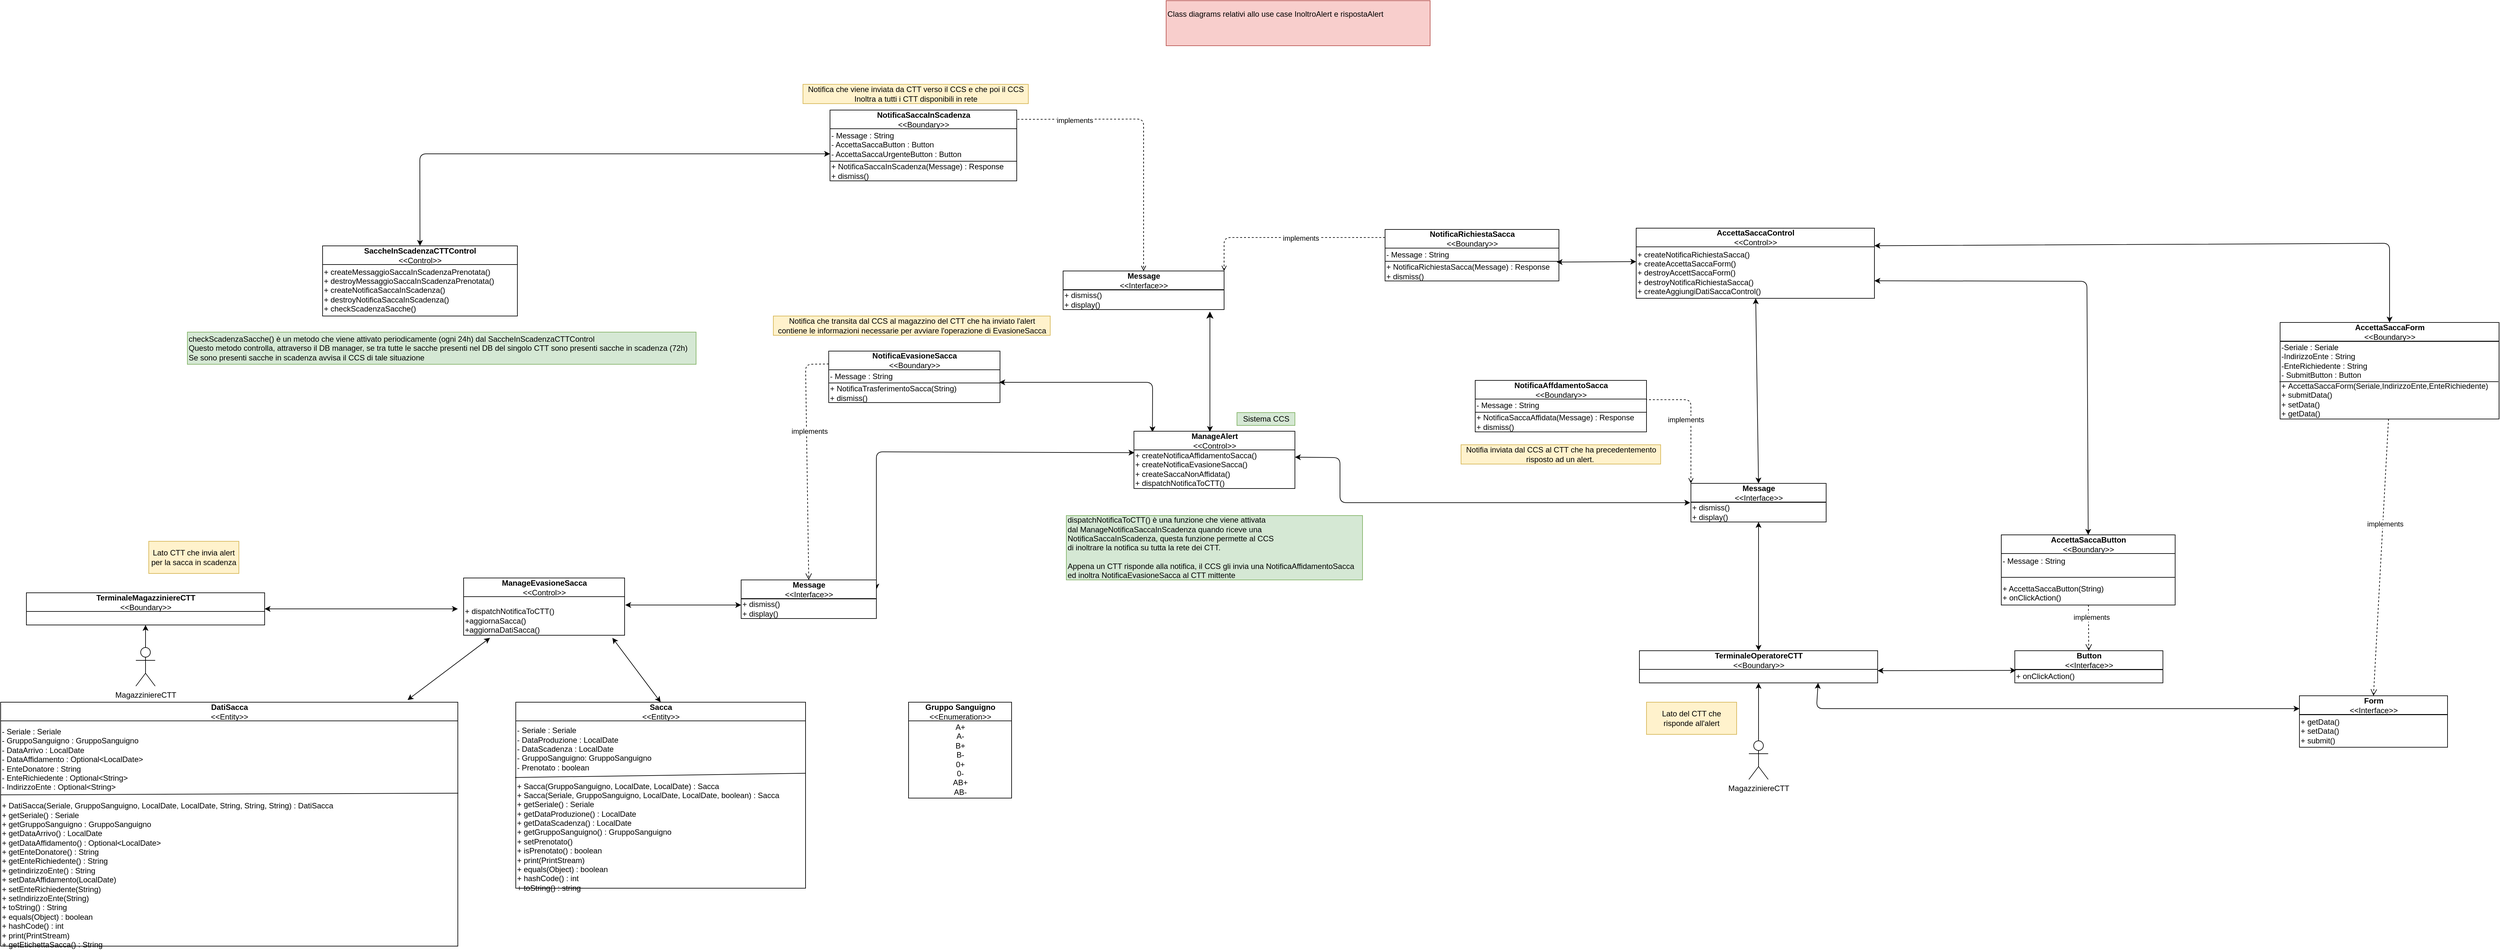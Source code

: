 <mxfile version="14.6.13" type="device"><diagram id="Z-mq8TDD7c14mdIwhJIg" name="Page-1"><mxGraphModel dx="3120" dy="1526" grid="1" gridSize="10" guides="1" tooltips="1" connect="1" arrows="1" fold="1" page="1" pageScale="1" pageWidth="1200" pageHeight="1600" math="0" shadow="0"><root><mxCell id="0"/><mxCell id="1" parent="0"/><mxCell id="ATs4oA8NVu8dtFEVuuUP-22" value="Class diagrams relativi allo use case InoltroAlert e rispostaAlert&lt;br&gt;&lt;br&gt;&amp;nbsp;" style="text;html=1;strokeColor=#b85450;fillColor=#f8cecc;align=left;verticalAlign=middle;whiteSpace=wrap;rounded=0;" parent="1" vertex="1"><mxGeometry x="2490" y="210" width="410" height="70" as="geometry"/></mxCell><mxCell id="ATs4oA8NVu8dtFEVuuUP-27" value="SaccheInScadenzaCTTControl&lt;br&gt;&lt;span style=&quot;font-weight: 400&quot;&gt;&amp;lt;&amp;lt;Control&amp;gt;&amp;gt;&lt;/span&gt;" style="swimlane;fontStyle=1;align=center;verticalAlign=middle;childLayout=stackLayout;horizontal=1;startSize=29;horizontalStack=0;resizeParent=1;resizeParentMax=0;resizeLast=0;collapsible=0;marginBottom=0;html=1;" parent="1" vertex="1"><mxGeometry x="1180" y="591" width="302.5" height="109" as="geometry"/></mxCell><mxCell id="ATs4oA8NVu8dtFEVuuUP-28" value="+ createMessaggioSaccaInScadenzaPrenotata()&lt;br&gt;+ destroyMessaggioSaccaInScadenzaPrenotata()&lt;br&gt;+ createNotificaSaccaInScadenza()&lt;br&gt;+ destroyNotificaSaccaInScadenza()&lt;br&gt;+ checkScadenzaSacche()" style="text;html=1;align=left;verticalAlign=middle;resizable=0;points=[];autosize=1;" parent="ATs4oA8NVu8dtFEVuuUP-27" vertex="1"><mxGeometry y="29" width="302.5" height="80" as="geometry"/></mxCell><mxCell id="ATs4oA8NVu8dtFEVuuUP-32" value="TerminaleOperatoreCTT&lt;br&gt;&lt;span style=&quot;font-weight: 400&quot;&gt;&amp;lt;&amp;lt;Boundary&amp;gt;&amp;gt;&lt;/span&gt;" style="swimlane;fontStyle=1;align=center;verticalAlign=middle;childLayout=stackLayout;horizontal=1;startSize=29;horizontalStack=0;resizeParent=1;resizeParentMax=0;resizeLast=0;collapsible=0;marginBottom=0;html=1;" parent="1" vertex="1"><mxGeometry x="3225" y="1220" width="370" height="50" as="geometry"/></mxCell><mxCell id="ATs4oA8NVu8dtFEVuuUP-33" style="edgeStyle=orthogonalEdgeStyle;rounded=0;orthogonalLoop=1;jettySize=auto;html=1;entryX=0.5;entryY=1;entryDx=0;entryDy=0;" parent="1" source="ATs4oA8NVu8dtFEVuuUP-34" target="ATs4oA8NVu8dtFEVuuUP-32" edge="1"><mxGeometry relative="1" as="geometry"><mxPoint x="3750.0" y="1159" as="sourcePoint"/><mxPoint x="3750" y="1209" as="targetPoint"/></mxGeometry></mxCell><mxCell id="ATs4oA8NVu8dtFEVuuUP-34" value="MagazziniereCTT" style="shape=umlActor;verticalLabelPosition=bottom;verticalAlign=top;html=1;outlineConnect=0;" parent="1" vertex="1"><mxGeometry x="3395" y="1360" width="30" height="60" as="geometry"/></mxCell><mxCell id="ATs4oA8NVu8dtFEVuuUP-35" value="AccettaSaccaControl&lt;br&gt;&lt;span style=&quot;font-weight: 400&quot;&gt;&amp;lt;&amp;lt;Control&amp;gt;&amp;gt;&lt;/span&gt;" style="swimlane;fontStyle=1;align=center;verticalAlign=middle;childLayout=stackLayout;horizontal=1;startSize=29;horizontalStack=0;resizeParent=1;resizeParentMax=0;resizeLast=0;collapsible=0;marginBottom=0;html=1;" parent="1" vertex="1"><mxGeometry x="3220" y="563.5" width="370" height="109" as="geometry"/></mxCell><mxCell id="ATs4oA8NVu8dtFEVuuUP-36" value="+ createNotificaRichiestaSacca()&lt;br&gt;+ createAccettaSaccaForm()&lt;br&gt;+ destroyAccettSaccaForm()&lt;br&gt;+ destroyNotificaRichiestaSacca()&lt;br&gt;+ createAggiungiDatiSaccaControl()" style="text;html=1;align=left;verticalAlign=middle;resizable=0;points=[];autosize=1;" parent="ATs4oA8NVu8dtFEVuuUP-35" vertex="1"><mxGeometry y="29" width="370" height="80" as="geometry"/></mxCell><mxCell id="ATs4oA8NVu8dtFEVuuUP-37" value="Message&lt;br&gt;&lt;span style=&quot;font-weight: 400&quot;&gt;&amp;lt;&amp;lt;Interface&amp;gt;&amp;gt;&lt;/span&gt;" style="swimlane;fontStyle=1;align=center;verticalAlign=middle;childLayout=stackLayout;horizontal=1;startSize=29;horizontalStack=0;resizeParent=1;resizeParentMax=0;resizeLast=0;collapsible=0;marginBottom=0;html=1;" parent="1" vertex="1"><mxGeometry x="2330" y="630" width="250" height="60" as="geometry"/></mxCell><mxCell id="ATs4oA8NVu8dtFEVuuUP-38" value="" style="line;strokeWidth=1;fillColor=none;align=left;verticalAlign=middle;spacingTop=-1;spacingLeft=3;spacingRight=3;rotatable=0;labelPosition=right;points=[];portConstraint=eastwest;" parent="ATs4oA8NVu8dtFEVuuUP-37" vertex="1"><mxGeometry y="29" width="250" height="1" as="geometry"/></mxCell><mxCell id="ATs4oA8NVu8dtFEVuuUP-39" value="+ dismiss()&lt;br&gt;+ display()" style="text;html=1;align=left;verticalAlign=middle;resizable=0;points=[];autosize=1;" parent="ATs4oA8NVu8dtFEVuuUP-37" vertex="1"><mxGeometry y="30" width="250" height="30" as="geometry"/></mxCell><mxCell id="ATs4oA8NVu8dtFEVuuUP-40" value="" style="endArrow=classic;startArrow=classic;html=1;exitX=0.5;exitY=0;exitDx=0;exitDy=0;" parent="1" source="ATs4oA8NVu8dtFEVuuUP-108" target="ATs4oA8NVu8dtFEVuuUP-36" edge="1"><mxGeometry width="50" height="50" relative="1" as="geometry"><mxPoint x="3205" y="510" as="sourcePoint"/><mxPoint x="3275" y="660" as="targetPoint"/><Array as="points"/></mxGeometry></mxCell><mxCell id="ATs4oA8NVu8dtFEVuuUP-41" value="Lato CTT che invia alert&lt;br&gt;per la sacca in scadenza" style="text;html=1;strokeColor=#d6b656;fillColor=#fff2cc;align=center;verticalAlign=middle;whiteSpace=wrap;rounded=0;" parent="1" vertex="1"><mxGeometry x="910" y="1050" width="140" height="50" as="geometry"/></mxCell><mxCell id="ATs4oA8NVu8dtFEVuuUP-42" value="Lato del CTT che risponde all'alert" style="text;html=1;strokeColor=#d6b656;fillColor=#fff2cc;align=center;verticalAlign=middle;whiteSpace=wrap;rounded=0;" parent="1" vertex="1"><mxGeometry x="3236" y="1300" width="140" height="50" as="geometry"/></mxCell><mxCell id="ATs4oA8NVu8dtFEVuuUP-43" value="Notifica che viene inviata da CTT verso il CCS e che poi il CCS&lt;br&gt;Inoltra a tutti i CTT disponibili in rete" style="text;html=1;align=center;verticalAlign=middle;resizable=0;points=[];autosize=1;fillColor=#fff2cc;strokeColor=#d6b656;" parent="1" vertex="1"><mxGeometry x="1926" y="340" width="350" height="30" as="geometry"/></mxCell><mxCell id="ATs4oA8NVu8dtFEVuuUP-46" value="NotificaEvasioneSacca&lt;br&gt;&lt;span style=&quot;font-weight: 400&quot;&gt;&amp;lt;&amp;lt;Boundary&amp;gt;&amp;gt;&lt;/span&gt;" style="swimlane;fontStyle=1;align=center;verticalAlign=middle;childLayout=stackLayout;horizontal=1;startSize=29;horizontalStack=0;resizeParent=1;resizeParentMax=0;resizeLast=0;collapsible=0;marginBottom=0;html=1;" parent="1" vertex="1"><mxGeometry x="1966" y="754.5" width="266" height="80" as="geometry"/></mxCell><mxCell id="ATs4oA8NVu8dtFEVuuUP-47" value="- Message : String" style="text;html=1;align=left;verticalAlign=middle;resizable=0;points=[];autosize=1;" parent="ATs4oA8NVu8dtFEVuuUP-46" vertex="1"><mxGeometry y="29" width="266" height="20" as="geometry"/></mxCell><mxCell id="ATs4oA8NVu8dtFEVuuUP-48" value="" style="line;strokeWidth=1;fillColor=none;align=left;verticalAlign=middle;spacingTop=-1;spacingLeft=3;spacingRight=3;rotatable=0;labelPosition=right;points=[];portConstraint=eastwest;" parent="ATs4oA8NVu8dtFEVuuUP-46" vertex="1"><mxGeometry y="49" width="266" height="1" as="geometry"/></mxCell><mxCell id="ATs4oA8NVu8dtFEVuuUP-49" value="+ NotificaTrasferimentoSacca(String)&lt;br&gt;+ dismiss()" style="text;html=1;align=left;verticalAlign=middle;resizable=0;points=[];autosize=1;" parent="ATs4oA8NVu8dtFEVuuUP-46" vertex="1"><mxGeometry y="50" width="266" height="30" as="geometry"/></mxCell><mxCell id="ATs4oA8NVu8dtFEVuuUP-55" value="implements" style="html=1;verticalAlign=bottom;endArrow=open;dashed=1;endSize=8;exitX=0;exitY=0.25;exitDx=0;exitDy=0;entryX=0.5;entryY=0;entryDx=0;entryDy=0;" parent="1" source="ATs4oA8NVu8dtFEVuuUP-46" target="Kl7ithbaC7ZQk2e4Lo79-5" edge="1"><mxGeometry x="-0.198" y="4" relative="1" as="geometry"><mxPoint x="1652.14" y="770.12" as="sourcePoint"/><mxPoint x="1649.997" y="870" as="targetPoint"/><mxPoint as="offset"/><Array as="points"><mxPoint x="1930" y="775"/></Array></mxGeometry></mxCell><mxCell id="ATs4oA8NVu8dtFEVuuUP-57" value="" style="html=1;verticalAlign=bottom;endArrow=classic;endSize=8;endFill=1;startArrow=classic;startFill=1;strokeWidth=1;exitX=0.472;exitY=0.011;exitDx=0;exitDy=0;entryX=0.912;entryY=1.1;entryDx=0;entryDy=0;entryPerimeter=0;exitPerimeter=0;" parent="1" source="ATs4oA8NVu8dtFEVuuUP-94" target="ATs4oA8NVu8dtFEVuuUP-39" edge="1"><mxGeometry x="-0.198" y="4" relative="1" as="geometry"><mxPoint x="2523.5" y="876" as="sourcePoint"/><mxPoint x="2523.25" y="690.6" as="targetPoint"/><mxPoint as="offset"/><Array as="points"/></mxGeometry></mxCell><mxCell id="ATs4oA8NVu8dtFEVuuUP-58" value="" style="endArrow=classic;startArrow=classic;html=1;exitX=0.996;exitY=-0.05;exitDx=0;exitDy=0;exitPerimeter=0;entryX=0.115;entryY=0.016;entryDx=0;entryDy=0;entryPerimeter=0;" parent="1" source="ATs4oA8NVu8dtFEVuuUP-49" target="ATs4oA8NVu8dtFEVuuUP-94" edge="1"><mxGeometry width="50" height="50" relative="1" as="geometry"><mxPoint x="2235" y="818" as="sourcePoint"/><mxPoint x="2469" y="875" as="targetPoint"/><Array as="points"><mxPoint x="2469" y="803"/></Array></mxGeometry></mxCell><mxCell id="ATs4oA8NVu8dtFEVuuUP-59" value="Notifica che transita dal CCS al magazzino del CTT che ha inviato l'alert&lt;br&gt;contiene le informazioni necessarie per avviare l'operazione di EvasioneSacca" style="text;html=1;align=center;verticalAlign=middle;resizable=0;points=[];autosize=1;fillColor=#fff2cc;strokeColor=#d6b656;" parent="1" vertex="1"><mxGeometry x="1880" y="700" width="430" height="30" as="geometry"/></mxCell><mxCell id="ATs4oA8NVu8dtFEVuuUP-60" value="" style="endArrow=classic;startArrow=classic;html=1;exitX=1;exitY=0.25;exitDx=0;exitDy=0;entryX=0.003;entryY=0.072;entryDx=0;entryDy=0;entryPerimeter=0;" parent="1" source="Kl7ithbaC7ZQk2e4Lo79-5" target="ATs4oA8NVu8dtFEVuuUP-95" edge="1"><mxGeometry width="50" height="50" relative="1" as="geometry"><mxPoint x="2200" y="850" as="sourcePoint"/><mxPoint x="2327.0" y="911" as="targetPoint"/><Array as="points"><mxPoint x="2040" y="911"/></Array></mxGeometry></mxCell><mxCell id="ATs4oA8NVu8dtFEVuuUP-61" value="" style="endArrow=classic;startArrow=classic;html=1;exitX=0.5;exitY=0;exitDx=0;exitDy=0;" parent="1" source="ATs4oA8NVu8dtFEVuuUP-32" edge="1"><mxGeometry width="50" height="50" relative="1" as="geometry"><mxPoint x="3525" y="831" as="sourcePoint"/><mxPoint x="3410" y="1020" as="targetPoint"/></mxGeometry></mxCell><mxCell id="ATs4oA8NVu8dtFEVuuUP-77" value="checkScadenzaSacche() è un metodo che viene attivato periodicamente (ogni 24h) dal SaccheInScadenzaCTTControl&lt;br&gt;&lt;div&gt;&lt;span&gt;Questo metodo controlla, attraverso il DB manager, se tra tutte le sacche presenti nel DB del singolo CTT sono presenti sacche in scadenza (72h)&lt;/span&gt;&lt;/div&gt;Se sono presenti sacche in scadenza avvisa il CCS di tale situazione&amp;nbsp;" style="text;html=1;align=left;verticalAlign=middle;resizable=0;points=[];autosize=1;fillColor=#d5e8d4;strokeColor=#82b366;" parent="1" vertex="1"><mxGeometry x="970" y="725" width="790" height="50" as="geometry"/></mxCell><mxCell id="ATs4oA8NVu8dtFEVuuUP-78" value="Sistema CCS" style="text;html=1;align=center;verticalAlign=middle;resizable=0;points=[];autosize=1;fillColor=#d5e8d4;strokeColor=#82b366;" parent="1" vertex="1"><mxGeometry x="2600" y="850" width="90" height="20" as="geometry"/></mxCell><mxCell id="ATs4oA8NVu8dtFEVuuUP-90" value="NotificaSaccaInScadenza&lt;br&gt;&lt;span style=&quot;font-weight: 400&quot;&gt;&amp;lt;&amp;lt;Boundary&amp;gt;&amp;gt;&lt;/span&gt;" style="swimlane;fontStyle=1;align=center;verticalAlign=middle;childLayout=stackLayout;horizontal=1;startSize=29;horizontalStack=0;resizeParent=1;resizeParentMax=0;resizeLast=0;collapsible=0;marginBottom=0;html=1;" parent="1" vertex="1"><mxGeometry x="1968" y="380" width="290" height="110" as="geometry"/></mxCell><mxCell id="ATs4oA8NVu8dtFEVuuUP-91" value="- Message : String&lt;br&gt;- AccettaSaccaButton : Button&lt;br&gt;- AccettaSaccaUrgenteButton : Button" style="text;html=1;align=left;verticalAlign=middle;resizable=0;points=[];autosize=1;" parent="ATs4oA8NVu8dtFEVuuUP-90" vertex="1"><mxGeometry y="29" width="290" height="50" as="geometry"/></mxCell><mxCell id="ATs4oA8NVu8dtFEVuuUP-92" value="" style="line;strokeWidth=1;fillColor=none;align=left;verticalAlign=middle;spacingTop=-1;spacingLeft=3;spacingRight=3;rotatable=0;labelPosition=right;points=[];portConstraint=eastwest;" parent="ATs4oA8NVu8dtFEVuuUP-90" vertex="1"><mxGeometry y="79" width="290" height="1" as="geometry"/></mxCell><mxCell id="ATs4oA8NVu8dtFEVuuUP-93" value="+ NotificaSaccaInScadenza(Message) : Response&amp;nbsp;&lt;br&gt;+ dismiss()" style="text;html=1;align=left;verticalAlign=middle;resizable=0;points=[];autosize=1;" parent="ATs4oA8NVu8dtFEVuuUP-90" vertex="1"><mxGeometry y="80" width="290" height="30" as="geometry"/></mxCell><mxCell id="ATs4oA8NVu8dtFEVuuUP-94" value="ManageAlert&lt;br&gt;&lt;span style=&quot;font-weight: 400&quot;&gt;&amp;lt;&amp;lt;Control&amp;gt;&amp;gt;&lt;/span&gt;" style="swimlane;fontStyle=1;align=center;verticalAlign=middle;childLayout=stackLayout;horizontal=1;startSize=29;horizontalStack=0;resizeParent=1;resizeParentMax=0;resizeLast=0;collapsible=0;marginBottom=0;html=1;" parent="1" vertex="1"><mxGeometry x="2440" y="879" width="250" height="89" as="geometry"/></mxCell><mxCell id="ATs4oA8NVu8dtFEVuuUP-95" value="+ createNotificaAffidamentoSacca()&lt;br&gt;+ createNotificaEvasioneSacca()&lt;br&gt;+ createSaccaNonAffidata()&lt;br&gt;+ dispatchNotificaToCTT()" style="text;html=1;align=left;verticalAlign=middle;resizable=0;points=[];autosize=1;" parent="ATs4oA8NVu8dtFEVuuUP-94" vertex="1"><mxGeometry y="29" width="250" height="60" as="geometry"/></mxCell><mxCell id="ATs4oA8NVu8dtFEVuuUP-97" value="" style="endArrow=open;startArrow=none;html=1;entryX=0.5;entryY=0;entryDx=0;entryDy=0;dashed=1;endFill=0;startFill=0;exitX=1.004;exitY=0.131;exitDx=0;exitDy=0;exitPerimeter=0;" parent="1" source="ATs4oA8NVu8dtFEVuuUP-90" target="ATs4oA8NVu8dtFEVuuUP-37" edge="1"><mxGeometry width="50" height="50" relative="1" as="geometry"><mxPoint x="2240" y="391" as="sourcePoint"/><mxPoint x="2470.0" y="390" as="targetPoint"/><Array as="points"><mxPoint x="2455" y="394"/></Array></mxGeometry></mxCell><mxCell id="ATs4oA8NVu8dtFEVuuUP-98" value="implements" style="edgeLabel;html=1;align=center;verticalAlign=middle;resizable=0;points=[];" parent="ATs4oA8NVu8dtFEVuuUP-97" vertex="1" connectable="0"><mxGeometry x="-0.077" y="-2" relative="1" as="geometry"><mxPoint x="-105.1" y="-1.98" as="offset"/></mxGeometry></mxCell><mxCell id="ATs4oA8NVu8dtFEVuuUP-99" value="" style="endArrow=classic;html=1;startArrow=classic;startFill=1;entryX=0;entryY=0.25;entryDx=0;entryDy=0;exitX=0.5;exitY=0;exitDx=0;exitDy=0;" parent="1" source="ATs4oA8NVu8dtFEVuuUP-27" edge="1"><mxGeometry width="50" height="50" relative="1" as="geometry"><mxPoint x="1474" y="449" as="sourcePoint"/><mxPoint x="1968" y="448" as="targetPoint"/><Array as="points"><mxPoint x="1331" y="448"/></Array></mxGeometry></mxCell><mxCell id="ATs4oA8NVu8dtFEVuuUP-108" value="Message&lt;br&gt;&lt;span style=&quot;font-weight: 400&quot;&gt;&amp;lt;&amp;lt;Interface&amp;gt;&amp;gt;&lt;/span&gt;" style="swimlane;fontStyle=1;align=center;verticalAlign=middle;childLayout=stackLayout;horizontal=1;startSize=29;horizontalStack=0;resizeParent=1;resizeParentMax=0;resizeLast=0;collapsible=0;marginBottom=0;html=1;" parent="1" vertex="1"><mxGeometry x="3305" y="960" width="210" height="60" as="geometry"/></mxCell><mxCell id="ATs4oA8NVu8dtFEVuuUP-109" value="" style="line;strokeWidth=1;fillColor=none;align=left;verticalAlign=middle;spacingTop=-1;spacingLeft=3;spacingRight=3;rotatable=0;labelPosition=right;points=[];portConstraint=eastwest;" parent="ATs4oA8NVu8dtFEVuuUP-108" vertex="1"><mxGeometry y="29" width="210" height="1" as="geometry"/></mxCell><mxCell id="ATs4oA8NVu8dtFEVuuUP-110" value="+ dismiss()&lt;br&gt;+ display()" style="text;html=1;align=left;verticalAlign=middle;resizable=0;points=[];autosize=1;" parent="ATs4oA8NVu8dtFEVuuUP-108" vertex="1"><mxGeometry y="30" width="210" height="30" as="geometry"/></mxCell><mxCell id="ATs4oA8NVu8dtFEVuuUP-116" value="dispatchNotificaToCTT() è una funzione che viene attivata &lt;br&gt;dal ManageNotificaSaccaInScadenza quando riceve una &lt;br&gt;NotificaSaccaInScadenza,&amp;nbsp;questa funzione permette al CCS &lt;br&gt;di inoltrare la notifica su tutta la rete dei CTT.&lt;br&gt;&lt;br&gt;Appena un CTT risponde alla notifica, il CCS gli invia una NotificaAffidamentoSacca&lt;br&gt;ed inoltra NotificaEvasioneSacca al CTT mittente" style="text;html=1;align=left;verticalAlign=middle;resizable=0;points=[];autosize=1;fillColor=#d5e8d4;strokeColor=#82b366;" parent="1" vertex="1"><mxGeometry x="2335" y="1010" width="460" height="100" as="geometry"/></mxCell><mxCell id="ATs4oA8NVu8dtFEVuuUP-117" value="Button&lt;br&gt;&lt;span style=&quot;font-weight: 400&quot;&gt;&amp;lt;&amp;lt;Interface&amp;gt;&amp;gt;&lt;/span&gt;" style="swimlane;fontStyle=1;align=center;verticalAlign=middle;childLayout=stackLayout;horizontal=1;startSize=29;horizontalStack=0;resizeParent=1;resizeParentMax=0;resizeLast=0;collapsible=0;marginBottom=0;html=1;" parent="1" vertex="1"><mxGeometry x="3808" y="1220" width="230" height="50" as="geometry"/></mxCell><mxCell id="ATs4oA8NVu8dtFEVuuUP-118" value="" style="line;strokeWidth=1;fillColor=none;align=left;verticalAlign=middle;spacingTop=-1;spacingLeft=3;spacingRight=3;rotatable=0;labelPosition=right;points=[];portConstraint=eastwest;" parent="ATs4oA8NVu8dtFEVuuUP-117" vertex="1"><mxGeometry y="29" width="230" height="1" as="geometry"/></mxCell><mxCell id="ATs4oA8NVu8dtFEVuuUP-119" value="+ onClickAction()" style="text;html=1;align=left;verticalAlign=middle;resizable=0;points=[];autosize=1;" parent="ATs4oA8NVu8dtFEVuuUP-117" vertex="1"><mxGeometry y="30" width="230" height="20" as="geometry"/></mxCell><mxCell id="ATs4oA8NVu8dtFEVuuUP-120" value="AccettaSaccaButton&lt;br&gt;&lt;span style=&quot;font-weight: 400&quot;&gt;&amp;lt;&amp;lt;Boundary&amp;gt;&amp;gt;&lt;/span&gt;" style="swimlane;fontStyle=1;align=center;verticalAlign=middle;childLayout=stackLayout;horizontal=1;startSize=29;horizontalStack=0;resizeParent=1;resizeParentMax=0;resizeLast=0;collapsible=0;marginBottom=0;html=1;" parent="1" vertex="1"><mxGeometry x="3787" y="1040" width="270" height="109" as="geometry"/></mxCell><mxCell id="ATs4oA8NVu8dtFEVuuUP-121" value="" style="endArrow=none;html=1;" parent="ATs4oA8NVu8dtFEVuuUP-120" edge="1"><mxGeometry width="50" height="50" relative="1" as="geometry"><mxPoint y="66" as="sourcePoint"/><mxPoint x="270" y="66" as="targetPoint"/></mxGeometry></mxCell><mxCell id="ATs4oA8NVu8dtFEVuuUP-122" value="- Message : String&lt;br&gt;&lt;br&gt;&lt;br&gt;+ AccettaSaccaButton(String)&lt;br&gt;+ onClickAction()" style="text;html=1;align=left;verticalAlign=middle;resizable=0;points=[];autosize=1;" parent="ATs4oA8NVu8dtFEVuuUP-120" vertex="1"><mxGeometry y="29" width="270" height="80" as="geometry"/></mxCell><mxCell id="ATs4oA8NVu8dtFEVuuUP-124" value="implements" style="html=1;verticalAlign=bottom;endArrow=open;dashed=1;endSize=8;" parent="1" source="ATs4oA8NVu8dtFEVuuUP-122" target="ATs4oA8NVu8dtFEVuuUP-117" edge="1"><mxGeometry x="-0.198" y="4" relative="1" as="geometry"><mxPoint x="3934" y="1209" as="sourcePoint"/><mxPoint x="5074.45" y="989.61" as="targetPoint"/><mxPoint as="offset"/></mxGeometry></mxCell><mxCell id="ATs4oA8NVu8dtFEVuuUP-129" value="" style="endArrow=classic;startArrow=classic;html=1;entryX=0.008;entryY=0.029;entryDx=0;entryDy=0;entryPerimeter=0;" parent="1" target="ATs4oA8NVu8dtFEVuuUP-119" edge="1"><mxGeometry width="50" height="50" relative="1" as="geometry"><mxPoint x="3595" y="1251" as="sourcePoint"/><mxPoint x="3420" y="649" as="targetPoint"/><Array as="points"/></mxGeometry></mxCell><mxCell id="ATs4oA8NVu8dtFEVuuUP-134" value="" style="endArrow=classic;startArrow=classic;html=1;exitX=0.5;exitY=0;exitDx=0;exitDy=0;entryX=1;entryY=0.75;entryDx=0;entryDy=0;" parent="1" source="ATs4oA8NVu8dtFEVuuUP-120" target="ATs4oA8NVu8dtFEVuuUP-35" edge="1"><mxGeometry width="50" height="50" relative="1" as="geometry"><mxPoint x="3780" y="1031" as="sourcePoint"/><mxPoint x="3780" y="710" as="targetPoint"/><Array as="points"><mxPoint x="3920" y="646"/></Array></mxGeometry></mxCell><mxCell id="ATs4oA8NVu8dtFEVuuUP-137" value="NotificaRichiestaSacca&lt;br&gt;&lt;span style=&quot;font-weight: 400&quot;&gt;&amp;lt;&amp;lt;Boundary&amp;gt;&amp;gt;&lt;/span&gt;" style="swimlane;fontStyle=1;align=center;verticalAlign=middle;childLayout=stackLayout;horizontal=1;startSize=29;horizontalStack=0;resizeParent=1;resizeParentMax=0;resizeLast=0;collapsible=0;marginBottom=0;html=1;" parent="1" vertex="1"><mxGeometry x="2830" y="565.5" width="270" height="80" as="geometry"/></mxCell><mxCell id="ATs4oA8NVu8dtFEVuuUP-138" value="- Message : String" style="text;html=1;align=left;verticalAlign=middle;resizable=0;points=[];autosize=1;" parent="ATs4oA8NVu8dtFEVuuUP-137" vertex="1"><mxGeometry y="29" width="270" height="20" as="geometry"/></mxCell><mxCell id="ATs4oA8NVu8dtFEVuuUP-139" value="" style="line;strokeWidth=1;fillColor=none;align=left;verticalAlign=middle;spacingTop=-1;spacingLeft=3;spacingRight=3;rotatable=0;labelPosition=right;points=[];portConstraint=eastwest;" parent="ATs4oA8NVu8dtFEVuuUP-137" vertex="1"><mxGeometry y="49" width="270" height="1" as="geometry"/></mxCell><mxCell id="ATs4oA8NVu8dtFEVuuUP-140" value="+ NotificaRichiestaSacca(Message) : Response&lt;br&gt;+ dismiss()" style="text;html=1;align=left;verticalAlign=middle;resizable=0;points=[];autosize=1;" parent="ATs4oA8NVu8dtFEVuuUP-137" vertex="1"><mxGeometry y="50" width="270" height="30" as="geometry"/></mxCell><mxCell id="ATs4oA8NVu8dtFEVuuUP-145" value="NotificaAffdamentoSacca&lt;br&gt;&lt;span style=&quot;font-weight: 400&quot;&gt;&amp;lt;&amp;lt;Boundary&amp;gt;&amp;gt;&lt;/span&gt;" style="swimlane;fontStyle=1;align=center;verticalAlign=middle;childLayout=stackLayout;horizontal=1;startSize=29;horizontalStack=0;resizeParent=1;resizeParentMax=0;resizeLast=0;collapsible=0;marginBottom=0;html=1;" parent="1" vertex="1"><mxGeometry x="2970" y="800" width="266" height="80" as="geometry"/></mxCell><mxCell id="ATs4oA8NVu8dtFEVuuUP-146" value="- Message : String" style="text;html=1;align=left;verticalAlign=middle;resizable=0;points=[];autosize=1;" parent="ATs4oA8NVu8dtFEVuuUP-145" vertex="1"><mxGeometry y="29" width="266" height="20" as="geometry"/></mxCell><mxCell id="ATs4oA8NVu8dtFEVuuUP-147" value="" style="line;strokeWidth=1;fillColor=none;align=left;verticalAlign=middle;spacingTop=-1;spacingLeft=3;spacingRight=3;rotatable=0;labelPosition=right;points=[];portConstraint=eastwest;" parent="ATs4oA8NVu8dtFEVuuUP-145" vertex="1"><mxGeometry y="49" width="266" height="1" as="geometry"/></mxCell><mxCell id="ATs4oA8NVu8dtFEVuuUP-148" value="+ NotificaSaccaAffidata(Message) : Response&lt;br&gt;+ dismiss()" style="text;html=1;align=left;verticalAlign=middle;resizable=0;points=[];autosize=1;" parent="ATs4oA8NVu8dtFEVuuUP-145" vertex="1"><mxGeometry y="50" width="266" height="30" as="geometry"/></mxCell><mxCell id="ATs4oA8NVu8dtFEVuuUP-149" value="Notifia inviata dal CCS al CTT che ha precedentemento&lt;br&gt;risposto ad un alert.&amp;nbsp;" style="text;html=1;align=center;verticalAlign=middle;resizable=0;points=[];autosize=1;fillColor=#fff2cc;strokeColor=#d6b656;" parent="1" vertex="1"><mxGeometry x="2948" y="900" width="310" height="30" as="geometry"/></mxCell><mxCell id="ATs4oA8NVu8dtFEVuuUP-155" value="" style="endArrow=classic;startArrow=classic;html=1;entryX=1;entryY=0.188;entryDx=0;entryDy=0;entryPerimeter=0;" parent="1" target="ATs4oA8NVu8dtFEVuuUP-95" edge="1"><mxGeometry width="50" height="50" relative="1" as="geometry"><mxPoint x="3304" y="990" as="sourcePoint"/><mxPoint x="2631" y="967" as="targetPoint"/><Array as="points"><mxPoint x="2760" y="990"/><mxPoint x="2760" y="920"/></Array></mxGeometry></mxCell><mxCell id="ATs4oA8NVu8dtFEVuuUP-160" value="" style="endArrow=none;startArrow=open;html=1;entryX=1;entryY=0;entryDx=0;entryDy=0;dashed=1;endFill=0;startFill=0;exitX=0;exitY=0;exitDx=0;exitDy=0;entryPerimeter=0;" parent="1" source="ATs4oA8NVu8dtFEVuuUP-108" edge="1"><mxGeometry width="50" height="50" relative="1" as="geometry"><mxPoint x="3357.5" y="1051" as="sourcePoint"/><mxPoint x="3236" y="830" as="targetPoint"/><Array as="points"><mxPoint x="3305" y="830"/></Array></mxGeometry></mxCell><mxCell id="ATs4oA8NVu8dtFEVuuUP-161" value="implements" style="edgeLabel;html=1;align=center;verticalAlign=middle;resizable=0;points=[];" parent="ATs4oA8NVu8dtFEVuuUP-160" vertex="1" connectable="0"><mxGeometry x="-0.077" y="-2" relative="1" as="geometry"><mxPoint x="-9.86" y="-7.5" as="offset"/></mxGeometry></mxCell><mxCell id="ATs4oA8NVu8dtFEVuuUP-165" value="" style="endArrow=classic;startArrow=classic;html=1;entryX=0;entryY=0.25;entryDx=0;entryDy=0;exitX=0.987;exitY=0.022;exitDx=0;exitDy=0;exitPerimeter=0;" parent="1" source="ATs4oA8NVu8dtFEVuuUP-140" edge="1"><mxGeometry width="50" height="50" relative="1" as="geometry"><mxPoint x="3099" y="615.75" as="sourcePoint"/><mxPoint x="3220" y="615.5" as="targetPoint"/></mxGeometry></mxCell><mxCell id="ATs4oA8NVu8dtFEVuuUP-168" value="" style="endArrow=open;startArrow=none;html=1;entryX=1;entryY=0;entryDx=0;entryDy=0;dashed=1;endFill=0;startFill=0;exitX=0;exitY=0.25;exitDx=0;exitDy=0;" parent="1" target="ATs4oA8NVu8dtFEVuuUP-37" edge="1"><mxGeometry width="50" height="50" relative="1" as="geometry"><mxPoint x="2830" y="578" as="sourcePoint"/><mxPoint x="2517.5" y="739" as="targetPoint"/><Array as="points"><mxPoint x="2580" y="578"/></Array></mxGeometry></mxCell><mxCell id="ATs4oA8NVu8dtFEVuuUP-169" value="implements" style="edgeLabel;html=1;align=center;verticalAlign=middle;resizable=0;points=[];" parent="ATs4oA8NVu8dtFEVuuUP-168" vertex="1" connectable="0"><mxGeometry x="-0.077" y="-2" relative="1" as="geometry"><mxPoint x="8.33" y="3.0" as="offset"/></mxGeometry></mxCell><mxCell id="ATs4oA8NVu8dtFEVuuUP-178" value="AccettaSaccaForm&lt;br&gt;&lt;span style=&quot;font-weight: 400&quot;&gt;&amp;lt;&amp;lt;Boundary&amp;gt;&amp;gt;&lt;/span&gt;" style="swimlane;fontStyle=1;align=center;verticalAlign=middle;childLayout=stackLayout;horizontal=1;startSize=29;horizontalStack=0;resizeParent=1;resizeParentMax=0;resizeLast=0;collapsible=0;marginBottom=0;html=1;" parent="1" vertex="1"><mxGeometry x="4220" y="710" width="340" height="150" as="geometry"/></mxCell><mxCell id="ATs4oA8NVu8dtFEVuuUP-180" value="" style="line;strokeWidth=1;fillColor=none;align=left;verticalAlign=middle;spacingTop=-1;spacingLeft=3;spacingRight=3;rotatable=0;labelPosition=right;points=[];portConstraint=eastwest;" parent="ATs4oA8NVu8dtFEVuuUP-178" vertex="1"><mxGeometry y="29" width="340" height="1" as="geometry"/></mxCell><mxCell id="ATs4oA8NVu8dtFEVuuUP-179" value="-Seriale : Seriale&lt;br&gt;-IndirizzoEnte : String&lt;br&gt;-EnteRichiedente : String&lt;br&gt;&lt;div&gt;- SubmitButton : Button&lt;/div&gt;" style="text;html=1;align=left;verticalAlign=middle;resizable=0;points=[];autosize=1;" parent="ATs4oA8NVu8dtFEVuuUP-178" vertex="1"><mxGeometry y="30" width="340" height="60" as="geometry"/></mxCell><mxCell id="ATs4oA8NVu8dtFEVuuUP-181" value="&lt;div&gt;+&amp;nbsp;&lt;span style=&quot;text-align: center&quot;&gt;AccettaSaccaForm(Seriale,IndirizzoEnte,EnteRichiedente&lt;/span&gt;&lt;span&gt;)&lt;/span&gt;&lt;/div&gt;&lt;div&gt;&lt;span&gt;+ submitData()&lt;/span&gt;&lt;/div&gt;&lt;div&gt;&lt;span&gt;+ setData()&lt;/span&gt;&lt;/div&gt;&lt;div&gt;&lt;span&gt;+ getData()&lt;/span&gt;&lt;/div&gt;" style="text;html=1;align=left;verticalAlign=middle;resizable=0;points=[];autosize=1;" parent="ATs4oA8NVu8dtFEVuuUP-178" vertex="1"><mxGeometry y="90" width="340" height="60" as="geometry"/></mxCell><mxCell id="a2Ncik_zSFiqc6Dwgj-Y-8" value="" style="endArrow=none;html=1;entryX=0.991;entryY=0.033;entryDx=0;entryDy=0;entryPerimeter=0;" parent="ATs4oA8NVu8dtFEVuuUP-178" edge="1"><mxGeometry width="50" height="50" relative="1" as="geometry"><mxPoint x="-1" y="92" as="sourcePoint"/><mxPoint x="338.94" y="91.98" as="targetPoint"/></mxGeometry></mxCell><mxCell id="ATs4oA8NVu8dtFEVuuUP-182" value="" style="endArrow=classic;html=1;startArrow=classic;startFill=1;entryX=0.5;entryY=0;entryDx=0;entryDy=0;exitX=1;exitY=0.25;exitDx=0;exitDy=0;" parent="1" source="ATs4oA8NVu8dtFEVuuUP-35" target="ATs4oA8NVu8dtFEVuuUP-178" edge="1"><mxGeometry width="50" height="50" relative="1" as="geometry"><mxPoint x="3972.5" y="340.0" as="sourcePoint"/><mxPoint x="4342.5" y="441.0" as="targetPoint"/><Array as="points"><mxPoint x="4390" y="587"/></Array></mxGeometry></mxCell><mxCell id="ATs4oA8NVu8dtFEVuuUP-187" value="Form&lt;br&gt;&lt;span style=&quot;font-weight: 400&quot;&gt;&amp;lt;&amp;lt;Interface&amp;gt;&amp;gt;&lt;/span&gt;" style="swimlane;fontStyle=1;align=center;verticalAlign=middle;childLayout=stackLayout;horizontal=1;startSize=29;horizontalStack=0;resizeParent=1;resizeParentMax=0;resizeLast=0;collapsible=0;marginBottom=0;html=1;" parent="1" vertex="1"><mxGeometry x="4250" y="1290" width="230" height="80" as="geometry"/></mxCell><mxCell id="ATs4oA8NVu8dtFEVuuUP-188" value="" style="line;strokeWidth=1;fillColor=none;align=left;verticalAlign=middle;spacingTop=-1;spacingLeft=3;spacingRight=3;rotatable=0;labelPosition=right;points=[];portConstraint=eastwest;" parent="ATs4oA8NVu8dtFEVuuUP-187" vertex="1"><mxGeometry y="29" width="230" height="1" as="geometry"/></mxCell><mxCell id="ATs4oA8NVu8dtFEVuuUP-189" value="+ getData()&lt;br&gt;+ setData()&lt;br&gt;+ submit()" style="text;html=1;align=left;verticalAlign=middle;resizable=0;points=[];autosize=1;" parent="ATs4oA8NVu8dtFEVuuUP-187" vertex="1"><mxGeometry y="30" width="230" height="50" as="geometry"/></mxCell><mxCell id="ATs4oA8NVu8dtFEVuuUP-190" value="" style="endArrow=classic;startArrow=classic;html=1;entryX=0;entryY=0.25;entryDx=0;entryDy=0;exitX=0.75;exitY=1;exitDx=0;exitDy=0;" parent="1" source="ATs4oA8NVu8dtFEVuuUP-32" target="ATs4oA8NVu8dtFEVuuUP-187" edge="1"><mxGeometry width="50" height="50" relative="1" as="geometry"><mxPoint x="3957.08" y="1319.92" as="sourcePoint"/><mxPoint x="4173.92" y="1319.5" as="targetPoint"/><Array as="points"><mxPoint x="3500" y="1310"/></Array></mxGeometry></mxCell><mxCell id="ATs4oA8NVu8dtFEVuuUP-191" value="implements" style="html=1;verticalAlign=bottom;endArrow=open;dashed=1;endSize=8;entryX=0.5;entryY=0;entryDx=0;entryDy=0;" parent="1" source="ATs4oA8NVu8dtFEVuuUP-181" target="ATs4oA8NVu8dtFEVuuUP-187" edge="1"><mxGeometry x="-0.198" y="4" relative="1" as="geometry"><mxPoint x="4045.59" y="1159" as="sourcePoint"/><mxPoint x="3992.5" y="1230.0" as="targetPoint"/><mxPoint as="offset"/></mxGeometry></mxCell><mxCell id="Kl7ithbaC7ZQk2e4Lo79-1" value="TerminaleMagazziniereCTT&lt;br&gt;&lt;span style=&quot;font-weight: 400&quot;&gt;&amp;lt;&amp;lt;Boundary&amp;gt;&amp;gt;&lt;/span&gt;" style="swimlane;fontStyle=1;align=center;verticalAlign=middle;childLayout=stackLayout;horizontal=1;startSize=29;horizontalStack=0;resizeParent=1;resizeParentMax=0;resizeLast=0;collapsible=0;marginBottom=0;html=1;" parent="1" vertex="1"><mxGeometry x="720" y="1130" width="370" height="50" as="geometry"/></mxCell><mxCell id="Kl7ithbaC7ZQk2e4Lo79-2" style="edgeStyle=orthogonalEdgeStyle;rounded=0;orthogonalLoop=1;jettySize=auto;html=1;entryX=0.5;entryY=1;entryDx=0;entryDy=0;" parent="1" source="Kl7ithbaC7ZQk2e4Lo79-3" target="Kl7ithbaC7ZQk2e4Lo79-1" edge="1"><mxGeometry relative="1" as="geometry"><mxPoint x="1485.0" y="1025" as="sourcePoint"/><mxPoint x="1485" y="1075" as="targetPoint"/></mxGeometry></mxCell><mxCell id="Kl7ithbaC7ZQk2e4Lo79-3" value="MagazziniereCTT" style="shape=umlActor;verticalLabelPosition=bottom;verticalAlign=top;html=1;outlineConnect=0;" parent="1" vertex="1"><mxGeometry x="890" y="1215" width="30" height="60" as="geometry"/></mxCell><mxCell id="Kl7ithbaC7ZQk2e4Lo79-5" value="Message&lt;br&gt;&lt;span style=&quot;font-weight: 400&quot;&gt;&amp;lt;&amp;lt;Interface&amp;gt;&amp;gt;&lt;/span&gt;" style="swimlane;fontStyle=1;align=center;verticalAlign=middle;childLayout=stackLayout;horizontal=1;startSize=29;horizontalStack=0;resizeParent=1;resizeParentMax=0;resizeLast=0;collapsible=0;marginBottom=0;html=1;" parent="1" vertex="1"><mxGeometry x="1830" y="1110" width="210" height="60" as="geometry"/></mxCell><mxCell id="Kl7ithbaC7ZQk2e4Lo79-6" value="" style="line;strokeWidth=1;fillColor=none;align=left;verticalAlign=middle;spacingTop=-1;spacingLeft=3;spacingRight=3;rotatable=0;labelPosition=right;points=[];portConstraint=eastwest;" parent="Kl7ithbaC7ZQk2e4Lo79-5" vertex="1"><mxGeometry y="29" width="210" height="1" as="geometry"/></mxCell><mxCell id="Kl7ithbaC7ZQk2e4Lo79-7" value="+ dismiss()&lt;br&gt;+ display()" style="text;html=1;align=left;verticalAlign=middle;resizable=0;points=[];autosize=1;" parent="Kl7ithbaC7ZQk2e4Lo79-5" vertex="1"><mxGeometry y="30" width="210" height="30" as="geometry"/></mxCell><mxCell id="Kl7ithbaC7ZQk2e4Lo79-8" value="" style="endArrow=classic;startArrow=classic;html=1;exitX=1;exitY=0.5;exitDx=0;exitDy=0;" parent="1" source="Kl7ithbaC7ZQk2e4Lo79-1" edge="1"><mxGeometry width="50" height="50" relative="1" as="geometry"><mxPoint x="1540.59" y="1143.2" as="sourcePoint"/><mxPoint x="1390" y="1155" as="targetPoint"/><Array as="points"/></mxGeometry></mxCell><mxCell id="a2Ncik_zSFiqc6Dwgj-Y-9" value="ManageEvasioneSacca&lt;br&gt;&lt;span style=&quot;font-weight: 400&quot;&gt;&amp;lt;&amp;lt;Control&amp;gt;&amp;gt;&lt;/span&gt;" style="swimlane;fontStyle=1;align=center;verticalAlign=middle;childLayout=stackLayout;horizontal=1;startSize=29;horizontalStack=0;resizeParent=1;resizeParentMax=0;resizeLast=0;collapsible=0;marginBottom=0;html=1;" parent="1" vertex="1"><mxGeometry x="1399" y="1107" width="250" height="89" as="geometry"/></mxCell><mxCell id="a2Ncik_zSFiqc6Dwgj-Y-10" value="&lt;br&gt;+ dispatchNotificaToCTT()&lt;br&gt;+aggiornaSacca()&lt;br&gt;+aggiornaDatiSacca()" style="text;html=1;align=left;verticalAlign=middle;resizable=0;points=[];autosize=1;" parent="a2Ncik_zSFiqc6Dwgj-Y-9" vertex="1"><mxGeometry y="29" width="250" height="60" as="geometry"/></mxCell><mxCell id="a2Ncik_zSFiqc6Dwgj-Y-11" value="" style="endArrow=classic;startArrow=classic;html=1;" parent="1" edge="1"><mxGeometry width="50" height="50" relative="1" as="geometry"><mxPoint x="1650" y="1149" as="sourcePoint"/><mxPoint x="1830" y="1149" as="targetPoint"/><Array as="points"/></mxGeometry></mxCell><mxCell id="a2Ncik_zSFiqc6Dwgj-Y-13" value="Sacca&lt;br&gt;&lt;span style=&quot;font-weight: 400&quot;&gt;&amp;lt;&amp;lt;Entity&amp;gt;&amp;gt;&lt;/span&gt;" style="swimlane;fontStyle=1;align=center;verticalAlign=middle;childLayout=stackLayout;horizontal=1;startSize=29;horizontalStack=0;resizeParent=1;resizeParentMax=0;resizeLast=0;collapsible=0;marginBottom=0;html=1;" parent="1" vertex="1"><mxGeometry x="1480" y="1300" width="450" height="289" as="geometry"/></mxCell><mxCell id="a2Ncik_zSFiqc6Dwgj-Y-14" value="&lt;br&gt;- Seriale : Seriale&lt;br&gt;- DataProduzione :&amp;nbsp;LocalDate&amp;nbsp;&lt;br&gt;- DataScadenza :&amp;nbsp;LocalDate&amp;nbsp;&lt;br&gt;- GruppoSanguigno: GruppoSanguigno&lt;br&gt;- Prenotato : boolean&lt;br&gt;&lt;br&gt;+ Sacca(GruppoSanguigno, LocalDate, LocalDate) : Sacca&lt;br&gt;+ Sacca(Seriale, GruppoSanguigno, LocalDate, LocalDate, boolean) : Sacca&lt;br&gt;+ getSeriale() : Seriale&lt;br&gt;+ getDataProduzione() :&amp;nbsp;LocalDate&amp;nbsp;&lt;br&gt;+ getDataScadenza() :&amp;nbsp;LocalDate&amp;nbsp;&lt;br&gt;+ getGruppoSanguigno() : GruppoSanguigno&lt;br&gt;+ setPrenotato()&lt;br&gt;+ isPrenotato() : boolean&lt;br&gt;+ print(PrintStream)&lt;br&gt;+ equals(Object) : boolean&lt;br&gt;+ hashCode() : int&lt;br&gt;+ toString() : string&lt;br&gt;" style="text;html=1;align=left;verticalAlign=middle;resizable=0;points=[];autosize=1;" parent="a2Ncik_zSFiqc6Dwgj-Y-13" vertex="1"><mxGeometry y="29" width="450" height="260" as="geometry"/></mxCell><mxCell id="a2Ncik_zSFiqc6Dwgj-Y-15" value="" style="endArrow=none;html=1;entryX=1.001;entryY=0.313;entryDx=0;entryDy=0;entryPerimeter=0;" parent="a2Ncik_zSFiqc6Dwgj-Y-13" target="a2Ncik_zSFiqc6Dwgj-Y-14" edge="1"><mxGeometry width="50" height="50" relative="1" as="geometry"><mxPoint x="-1" y="117" as="sourcePoint"/><mxPoint x="368" y="107" as="targetPoint"/></mxGeometry></mxCell><mxCell id="a2Ncik_zSFiqc6Dwgj-Y-19" value="" style="endArrow=classic;startArrow=classic;html=1;entryX=0.5;entryY=0;entryDx=0;entryDy=0;" parent="1" target="a2Ncik_zSFiqc6Dwgj-Y-13" edge="1"><mxGeometry width="50" height="50" relative="1" as="geometry"><mxPoint x="1630" y="1200" as="sourcePoint"/><mxPoint x="1770" y="1230" as="targetPoint"/><Array as="points"/></mxGeometry></mxCell><mxCell id="a2Ncik_zSFiqc6Dwgj-Y-20" value="DatiSacca&lt;br&gt;&lt;span style=&quot;font-weight: 400&quot;&gt;&amp;lt;&amp;lt;Entity&amp;gt;&amp;gt;&lt;/span&gt;" style="swimlane;fontStyle=1;align=center;verticalAlign=middle;childLayout=stackLayout;horizontal=1;startSize=29;horizontalStack=0;resizeParent=1;resizeParentMax=0;resizeLast=0;collapsible=0;marginBottom=0;html=1;" parent="1" vertex="1"><mxGeometry x="680" y="1300" width="710" height="379" as="geometry"/></mxCell><mxCell id="a2Ncik_zSFiqc6Dwgj-Y-21" value="&lt;br&gt;-&amp;nbsp;Seriale : Seriale&lt;br&gt;- GruppoSanguigno : GruppoSanguigno&lt;br&gt;- DataArrivo : LocalDate&lt;br&gt;- DataAffidamento : Optional&amp;lt;LocalDate&amp;gt;&lt;br&gt;- EnteDonatore : String&lt;br&gt;- EnteRichiedente : Optional&amp;lt;String&amp;gt;&lt;br&gt;- IndirizzoEnte : Optional&amp;lt;String&amp;gt;&lt;br&gt;&lt;br&gt;+ DatiSacca(Seriale, GruppoSanguigno, LocalDate, LocalDate, String, String, String) : DatiSacca&lt;br&gt;+ getSeriale() : Seriale&lt;br&gt;+ getGruppoSanguigno : GruppoSanguigno&lt;br&gt;+ getDataArrivo() : LocalDate&lt;br&gt;+ getDataAffidamento() : Optional&amp;lt;LocalDate&amp;gt;&lt;br&gt;+ getEnteDonatore() : String&lt;br&gt;+ getEnteRichiedente() : String&lt;br&gt;+ getindirizzoEnte() : String&lt;br&gt;+ setDataAffidamento(LocalDate)&amp;nbsp;&lt;br&gt;+ setEnteRichiedente(String)&lt;br&gt;+ setIndirizzoEnte(String)&lt;br&gt;+ toString() : String&lt;br&gt;+ equals(Object) : boolean&lt;br&gt;+ hashCode() : int&lt;br&gt;+ print(PrintStream)&lt;br&gt;+ getEtichettaSacca() : String&lt;br&gt;" style="text;html=1;align=left;verticalAlign=middle;resizable=0;points=[];autosize=1;" parent="a2Ncik_zSFiqc6Dwgj-Y-20" vertex="1"><mxGeometry y="29" width="710" height="350" as="geometry"/></mxCell><mxCell id="a2Ncik_zSFiqc6Dwgj-Y-22" value="" style="endArrow=none;html=1;entryX=1.001;entryY=0.321;entryDx=0;entryDy=0;entryPerimeter=0;" parent="a2Ncik_zSFiqc6Dwgj-Y-20" target="a2Ncik_zSFiqc6Dwgj-Y-21" edge="1"><mxGeometry width="50" height="50" relative="1" as="geometry"><mxPoint y="143.91" as="sourcePoint"/><mxPoint x="301" y="143.91" as="targetPoint"/></mxGeometry></mxCell><mxCell id="a2Ncik_zSFiqc6Dwgj-Y-23" value="" style="endArrow=classic;startArrow=classic;html=1;entryX=0.89;entryY=-0.009;entryDx=0;entryDy=0;entryPerimeter=0;" parent="1" target="a2Ncik_zSFiqc6Dwgj-Y-20" edge="1"><mxGeometry width="50" height="50" relative="1" as="geometry"><mxPoint x="1440" y="1200" as="sourcePoint"/><mxPoint x="1495" y="1315" as="targetPoint"/><Array as="points"/></mxGeometry></mxCell><mxCell id="1G0wlgn5skWb9RAE042y-3" value="Gruppo Sanguigno&lt;br&gt;&lt;span style=&quot;font-weight: 400&quot;&gt;&amp;lt;&amp;lt;Enumeration&amp;gt;&amp;gt;&lt;/span&gt;" style="swimlane;fontStyle=1;align=center;verticalAlign=middle;childLayout=stackLayout;horizontal=1;startSize=29;horizontalStack=0;resizeParent=1;resizeParentMax=0;resizeLast=0;collapsible=0;marginBottom=0;html=1;" vertex="1" parent="1"><mxGeometry x="2090" y="1300" width="160" height="149" as="geometry"/></mxCell><mxCell id="1G0wlgn5skWb9RAE042y-4" value="&lt;div&gt;A+&lt;/div&gt;&lt;div&gt;A-&lt;/div&gt;&lt;div&gt;B+&lt;/div&gt;&lt;div&gt;B-&lt;/div&gt;&lt;div&gt;0+&lt;/div&gt;&lt;div&gt;0-&lt;/div&gt;&lt;div&gt;AB+&lt;/div&gt;&lt;div&gt;AB-&lt;/div&gt;" style="text;html=1;align=center;verticalAlign=middle;resizable=0;points=[];autosize=1;" vertex="1" parent="1G0wlgn5skWb9RAE042y-3"><mxGeometry y="29" width="160" height="120" as="geometry"/></mxCell></root></mxGraphModel></diagram></mxfile>